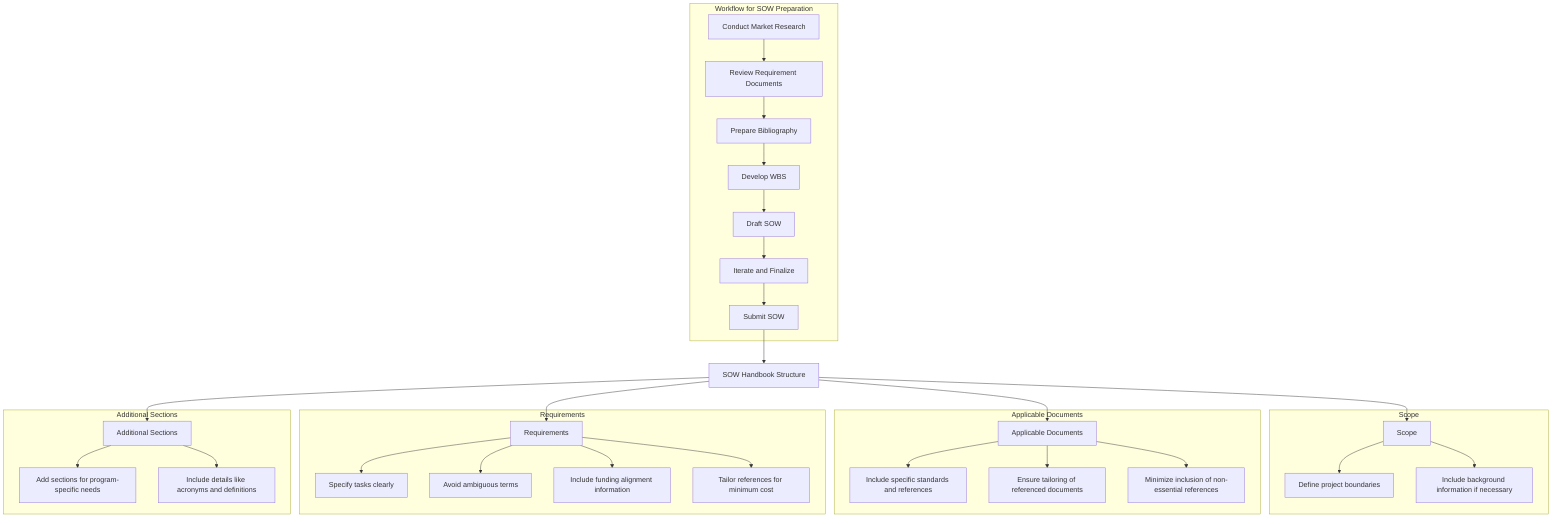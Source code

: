 graph TD
  A[SOW Handbook Structure]
  A --> B[Scope]
  A --> C[Applicable Documents]
  A --> D[Requirements]
  A --> E[Additional Sections]
  
  subgraph Scope
    B1[Define project boundaries]
    B2[Include background information if necessary]
    B --> B1
    B --> B2
  end

  subgraph Applicable Documents
    C1[Include specific standards and references]
    C2[Ensure tailoring of referenced documents]
    C3[Minimize inclusion of non-essential references]
    C --> C1
    C --> C2
    C --> C3
  end

  subgraph Requirements
    D1[Specify tasks clearly]
    D2[Avoid ambiguous terms]
    D3[Include funding alignment information]
    D4[Tailor references for minimum cost]
    D --> D1
    D --> D2
    D --> D3
    D --> D4
  end

  subgraph Additional Sections
    E1[Add sections for program-specific needs]
    E2[Include details like acronyms and definitions]
    E --> E1
    E --> E2
  end

  subgraph Workflow for SOW Preparation
    F[Conduct Market Research]
    G[Review Requirement Documents]
    H[Prepare Bibliography]
    I[Develop WBS]
    J[Draft SOW]
    K[Iterate and Finalize]
    L[Submit SOW]
    F --> G
    G --> H
    H --> I
    I --> J
    J --> K
    K --> L
  end

  L --> A